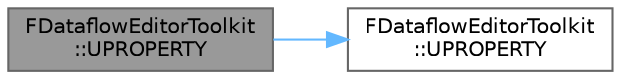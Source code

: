 digraph "FDataflowEditorToolkit::UPROPERTY"
{
 // INTERACTIVE_SVG=YES
 // LATEX_PDF_SIZE
  bgcolor="transparent";
  edge [fontname=Helvetica,fontsize=10,labelfontname=Helvetica,labelfontsize=10];
  node [fontname=Helvetica,fontsize=10,shape=box,height=0.2,width=0.4];
  rankdir="LR";
  Node1 [id="Node000001",label="FDataflowEditorToolkit\l::UPROPERTY",height=0.2,width=0.4,color="gray40", fillcolor="grey60", style="filled", fontcolor="black",tooltip=" "];
  Node1 -> Node2 [id="edge1_Node000001_Node000002",color="steelblue1",style="solid",tooltip=" "];
  Node2 [id="Node000002",label="FDataflowEditorToolkit\l::UPROPERTY",height=0.2,width=0.4,color="grey40", fillcolor="white", style="filled",URL="$de/d2e/classFDataflowEditorToolkit.html#ac83fc978c58328dfd4137d5f1fe7028c",tooltip=" "];
}
